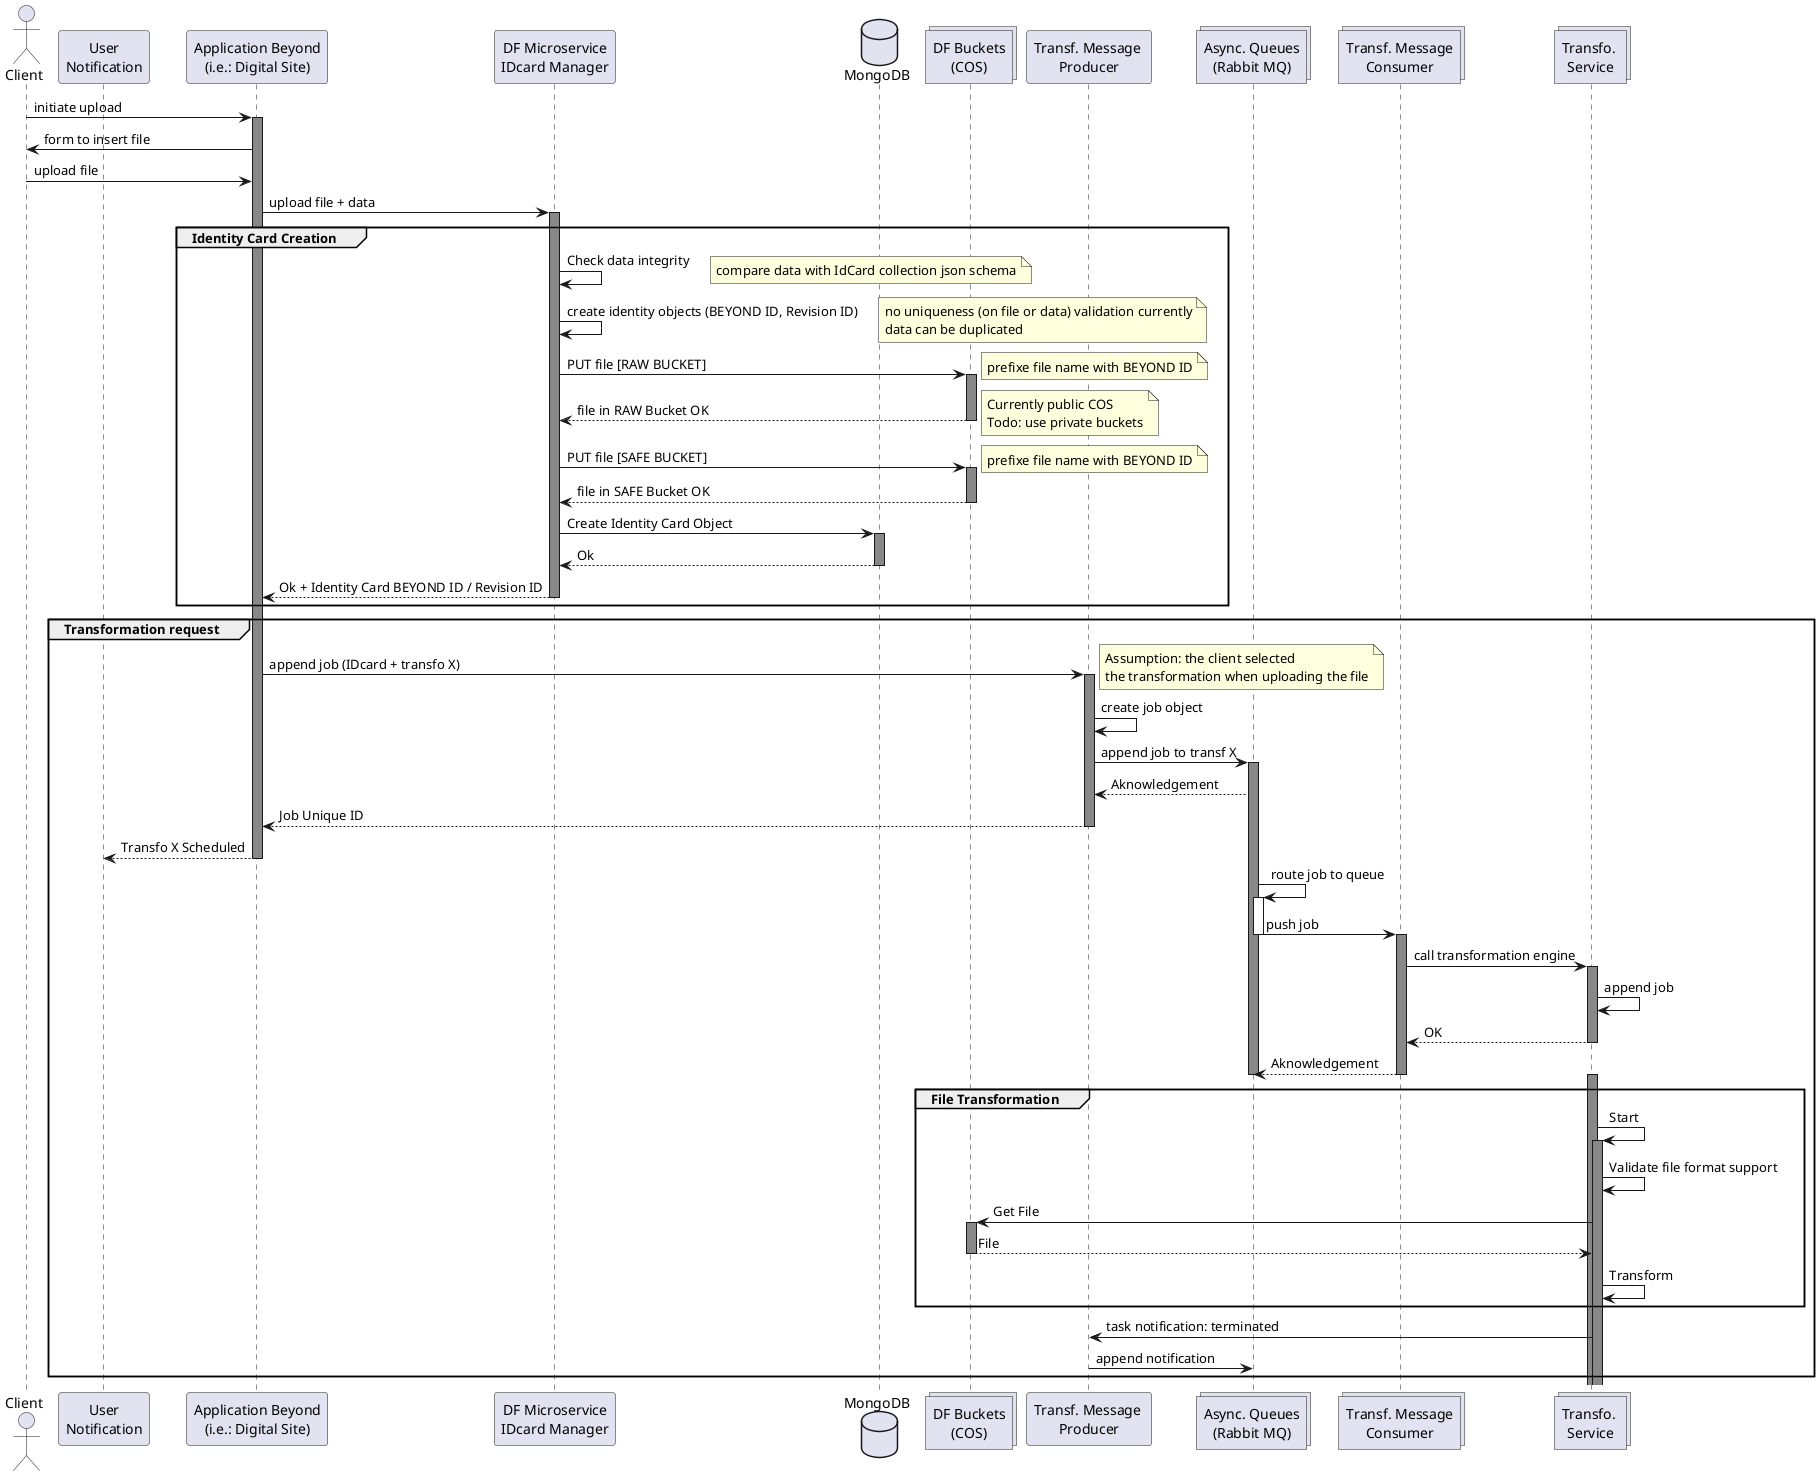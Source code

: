 @startuml
actor Client
participant "User\nNotification" as Notif order 0
participant "Application Beyond\n(i.e.: Digital Site)" as AppByd order 1
participant "DF Microservice\nIDcard Manager" as IDcard order 2
database MongoDB order 3
collections "DF Buckets\n(COS)" as COS order 4
participant "Transf. Message \nProducer" as MsgProducer order 5
collections "Async. Queues\n(Rabbit MQ)" as MoM order 6
collections "Transf. Message\nConsumer" as MsgConsumer order 7
collections "Transfo. \nService" as Transfo order 8

Client -> AppByd : initiate upload
activate AppByd #888888
AppByd -> Client : form to insert file
Client -> AppByd : upload file
AppByd -> IDcard : upload file + data
group Identity Card Creation
activate IDcard #888888
IDcard -> IDcard: Check data integrity
note right
    compare data with IdCard collection json schema
end note
'IDcard -> IDcard : Validate uniqueness
'IDcard -> MongoDB : check Identity uniqueness
'activate MongoDB #888888
'MongoDB --> IDcard : Ok
'deactivate MongoDB
'deactivate IDcard
'activate IDcard 
IDcard -> IDcard: create identity objects (BEYOND ID, Revision ID)
note right
    no uniqueness (on file or data) validation currently
    data can be duplicated
end note
IDcard -> COS : PUT file [RAW BUCKET]
note right
    prefixe file name with BEYOND ID
end note
activate COS #888888
COS --> IDcard : file in RAW Bucket OK
deactivate COS
note right
    Currently public COS
    Todo: use private buckets
end note
IDcard -> COS : PUT file [SAFE BUCKET]
note right
    prefixe file name with BEYOND ID
end note
activate COS #888888
COS --> IDcard : file in SAFE Bucket OK
deactivate COS
IDcard -> MongoDB : Create Identity Card Object
activate MongoDB #888888
MongoDB --> IDcard : Ok
deactivate MongoDB
IDcard --> AppByd: Ok + Identity Card BEYOND ID / Revision ID
deactivate IDcard 
deactivate IDcard 
'AppByd --> Client : upload confirmation
end

group Transformation request
AppByd -> MsgProducer : append job (IDcard + transfo X)
note right
    Assumption: the client selected
    the transformation when uploading the file
end note
activate MsgProducer #888888
MsgProducer -> MsgProducer : create job object
MsgProducer -> MoM : append job to transf X 
activate MoM #888888
MoM --> MsgProducer : Aknowledgement
MsgProducer --> AppByd : Job Unique ID
deactivate MsgProducer
AppByd --> Notif: Transfo X Scheduled
deactivate AppByd
MoM -> MoM: route job to queue
activate MoM
MoM -> MsgConsumer: push job
deactivate MoM
activate MsgConsumer #888888
MsgConsumer -> Transfo: call transformation engine
activate Transfo #888888
Transfo -> Transfo : append job
Transfo --> MsgConsumer : OK
deactivate Transfo
MsgConsumer --> MoM : Aknowledgement
deactivate MsgConsumer
deactivate MoM
deactivate MoM

group File Transformation
activate Transfo #888888
Transfo -> Transfo: Start
activate Transfo #888888
Transfo -> Transfo: Validate file format support
Transfo -> COS: Get File
activate COS #888888
COS --> Transfo: File
deactivate COS
Transfo -> Transfo: Transform
end
Transfo -> MsgProducer: task notification: terminated 
MsgProducer -> MoM: append notification
end

deactivate AppByd


@enduml
